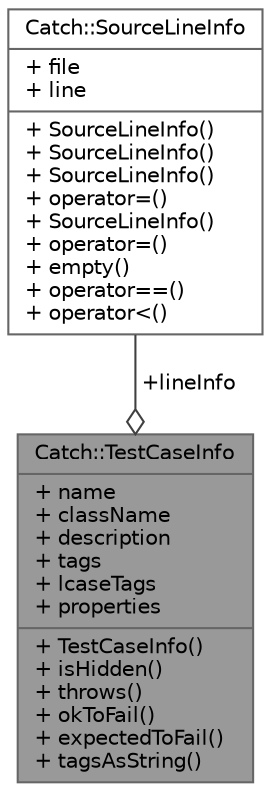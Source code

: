 digraph "Catch::TestCaseInfo"
{
 // LATEX_PDF_SIZE
  bgcolor="transparent";
  edge [fontname=Helvetica,fontsize=10,labelfontname=Helvetica,labelfontsize=10];
  node [fontname=Helvetica,fontsize=10,shape=box,height=0.2,width=0.4];
  Node1 [shape=record,label="{Catch::TestCaseInfo\n|+ name\l+ className\l+ description\l+ tags\l+ lcaseTags\l+ properties\l|+ TestCaseInfo()\l+ isHidden()\l+ throws()\l+ okToFail()\l+ expectedToFail()\l+ tagsAsString()\l}",height=0.2,width=0.4,color="gray40", fillcolor="grey60", style="filled", fontcolor="black",tooltip=" "];
  Node2 -> Node1 [color="grey25",style="solid",label=" +lineInfo" ,arrowhead="odiamond"];
  Node2 [shape=record,label="{Catch::SourceLineInfo\n|+ file\l+ line\l|+ SourceLineInfo()\l+ SourceLineInfo()\l+ SourceLineInfo()\l+ operator=()\l+ SourceLineInfo()\l+ operator=()\l+ empty()\l+ operator==()\l+ operator\<()\l}",height=0.2,width=0.4,color="gray40", fillcolor="white", style="filled",URL="$struct_catch_1_1_source_line_info.html",tooltip=" "];
}
